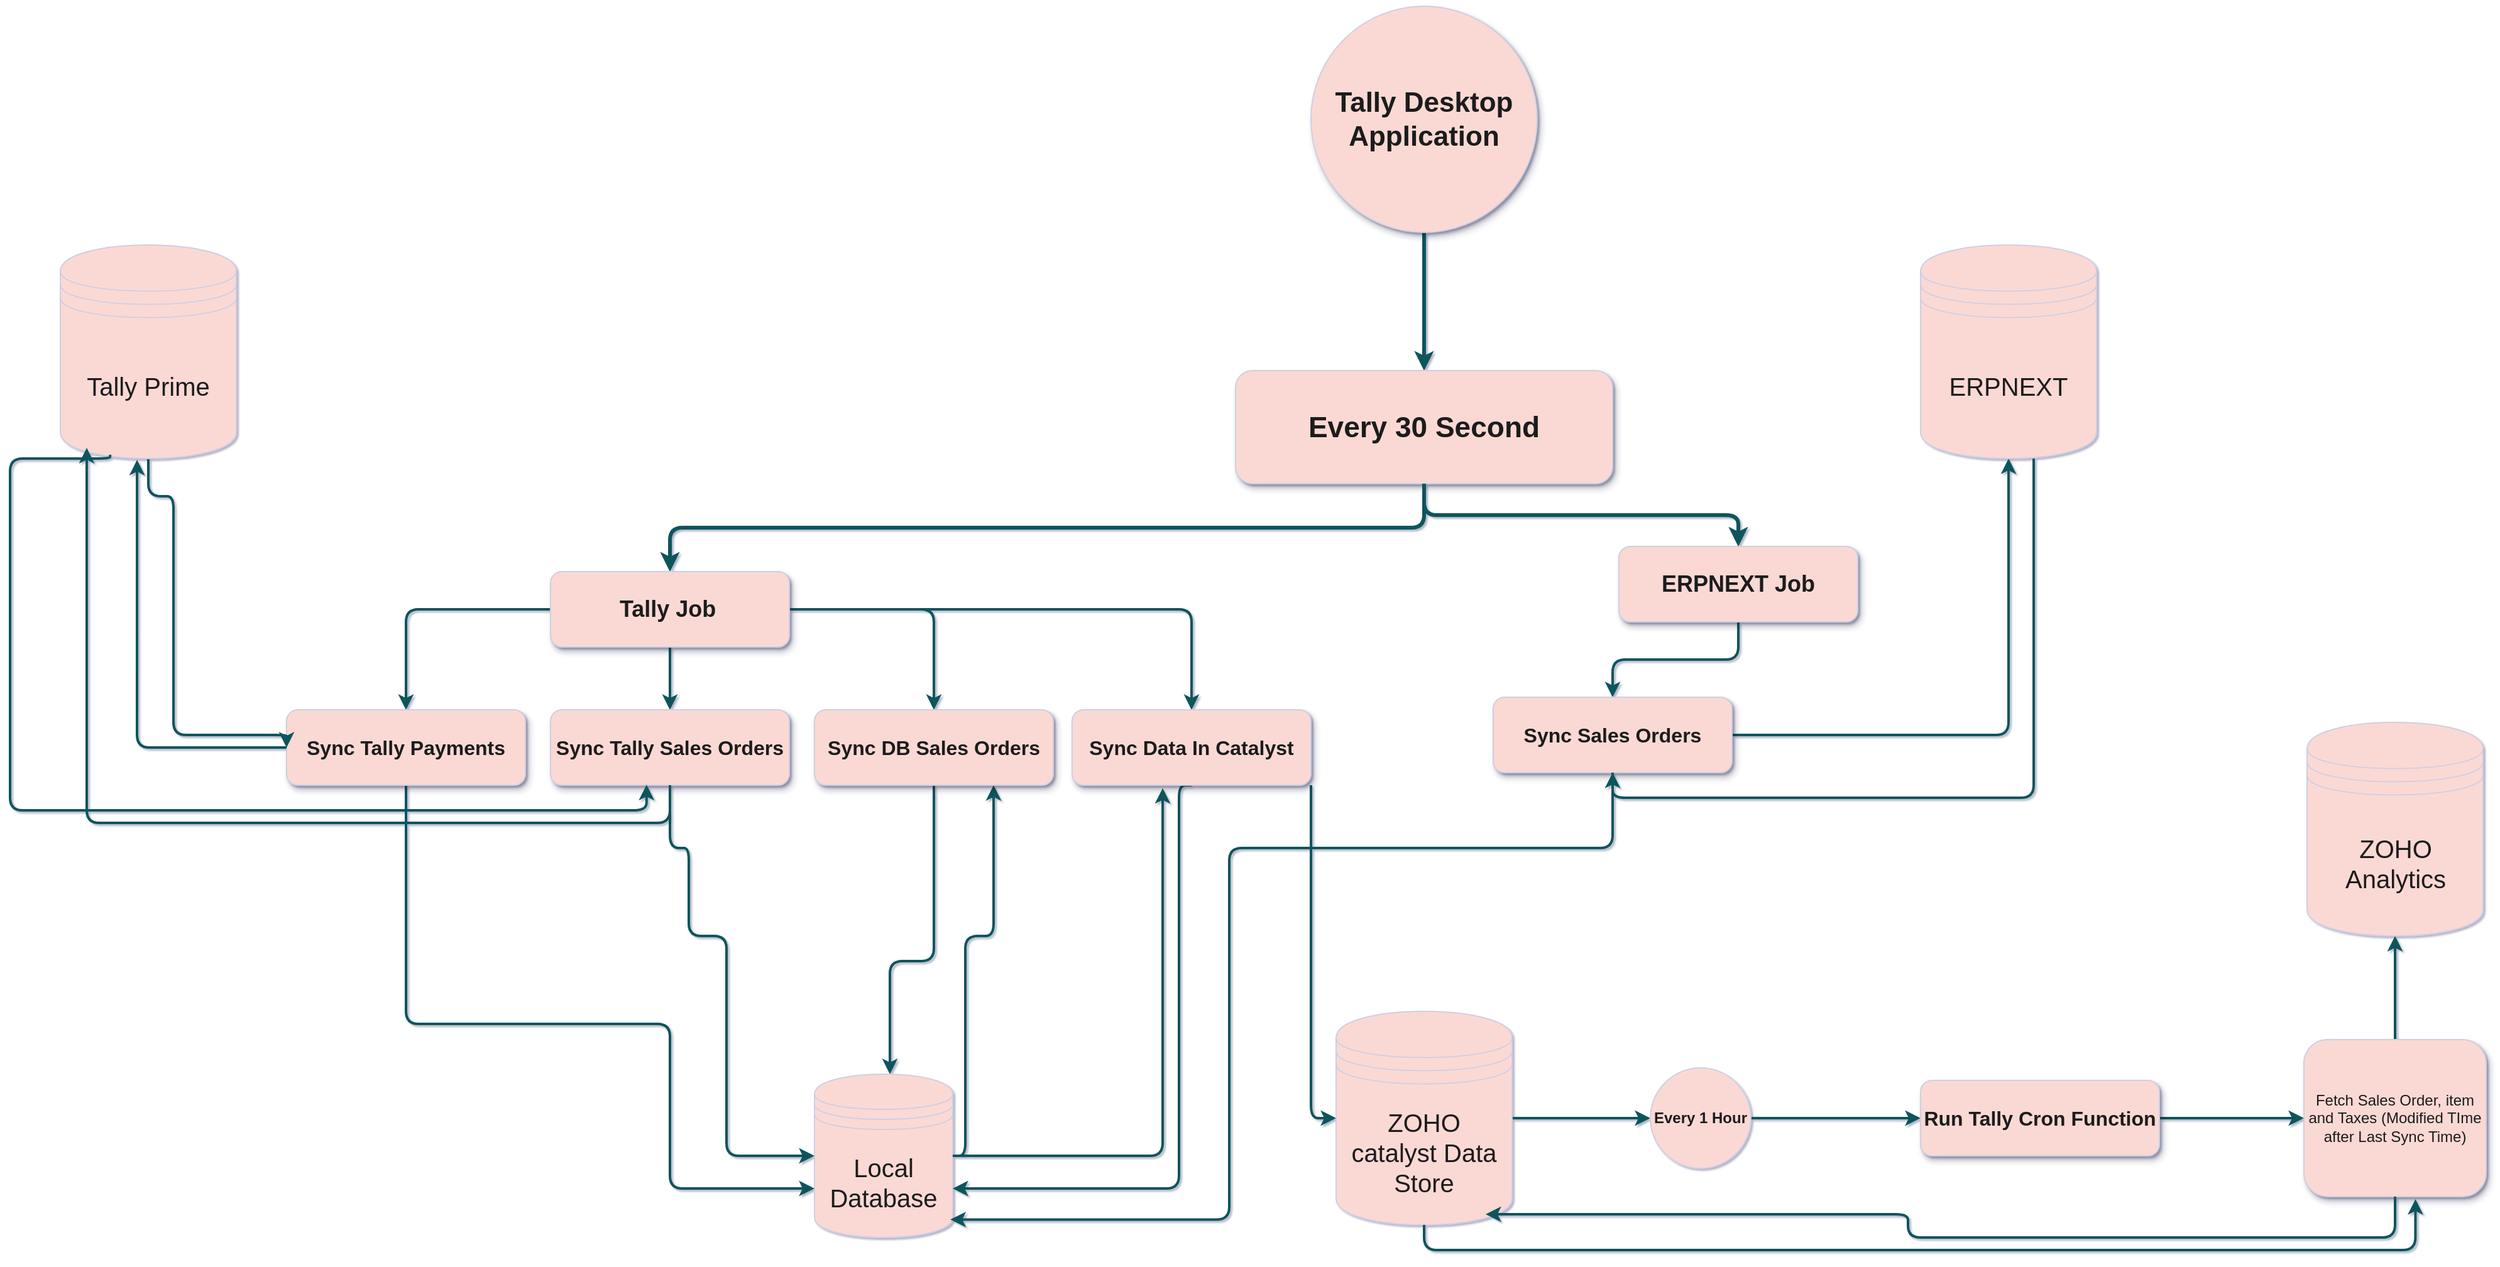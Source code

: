 <mxfile version="23.0.2" type="github">
  <diagram name="Page-1" id="nJylnroNrzdKfBT1kNII">
    <mxGraphModel dx="2154" dy="800" grid="0" gridSize="10" guides="1" tooltips="1" connect="1" arrows="1" fold="1" page="0" pageScale="1" pageWidth="850" pageHeight="1100" background="none" math="0" shadow="1">
      <root>
        <mxCell id="0" />
        <mxCell id="1" parent="0" />
        <mxCell id="NydhHh0NSFJVFC-VD1bs-7" value="" style="edgeStyle=orthogonalEdgeStyle;rounded=1;orthogonalLoop=1;jettySize=auto;html=1;curved=0;strokeWidth=3;strokeColor=#09555B;labelBackgroundColor=none;fontColor=default;" edge="1" parent="1" source="NydhHh0NSFJVFC-VD1bs-1" target="NydhHh0NSFJVFC-VD1bs-6">
          <mxGeometry relative="1" as="geometry" />
        </mxCell>
        <mxCell id="NydhHh0NSFJVFC-VD1bs-1" value="&lt;b&gt;&lt;font style=&quot;font-size: 22px;&quot;&gt;Tally Desktop Application&lt;/font&gt;&lt;/b&gt;" style="ellipse;whiteSpace=wrap;html=1;aspect=fixed;fillColor=#FAD9D5;fontColor=#1A1A1A;strokeColor=#D0CEE2;shadow=1;rounded=1;labelBackgroundColor=none;" vertex="1" parent="1">
          <mxGeometry x="335" y="100" width="180" height="180" as="geometry" />
        </mxCell>
        <mxCell id="NydhHh0NSFJVFC-VD1bs-8" style="edgeStyle=orthogonalEdgeStyle;rounded=1;orthogonalLoop=1;jettySize=auto;html=1;curved=0;strokeWidth=3;strokeColor=#09555B;entryX=0.5;entryY=0;entryDx=0;entryDy=0;exitX=0.5;exitY=1;exitDx=0;exitDy=0;labelBackgroundColor=none;fontColor=default;" edge="1" parent="1" source="NydhHh0NSFJVFC-VD1bs-6" target="NydhHh0NSFJVFC-VD1bs-9">
          <mxGeometry relative="1" as="geometry">
            <mxPoint x="-310" y="560" as="targetPoint" />
            <mxPoint x="55" y="500" as="sourcePoint" />
          </mxGeometry>
        </mxCell>
        <mxCell id="NydhHh0NSFJVFC-VD1bs-6" value="&lt;font style=&quot;font-size: 23px;&quot;&gt;&lt;b&gt;Every 30 Second&lt;/b&gt;&lt;/font&gt;" style="rounded=1;whiteSpace=wrap;html=1;fillColor=#FAD9D5;strokeColor=#D0CEE2;fontColor=#1A1A1A;shadow=1;labelBackgroundColor=none;" vertex="1" parent="1">
          <mxGeometry x="275" y="390" width="300" height="90" as="geometry" />
        </mxCell>
        <mxCell id="NydhHh0NSFJVFC-VD1bs-15" style="edgeStyle=orthogonalEdgeStyle;rounded=1;orthogonalLoop=1;jettySize=auto;html=1;entryX=0.5;entryY=0;entryDx=0;entryDy=0;curved=0;strokeColor=#09555B;strokeWidth=2;labelBackgroundColor=none;fontColor=default;" edge="1" parent="1" source="NydhHh0NSFJVFC-VD1bs-9" target="NydhHh0NSFJVFC-VD1bs-14">
          <mxGeometry relative="1" as="geometry" />
        </mxCell>
        <mxCell id="NydhHh0NSFJVFC-VD1bs-18" style="edgeStyle=orthogonalEdgeStyle;rounded=1;orthogonalLoop=1;jettySize=auto;html=1;entryX=0.5;entryY=0;entryDx=0;entryDy=0;strokeColor=#09555B;strokeWidth=2;labelBackgroundColor=none;fontColor=default;" edge="1" parent="1" source="NydhHh0NSFJVFC-VD1bs-9" target="NydhHh0NSFJVFC-VD1bs-16">
          <mxGeometry relative="1" as="geometry" />
        </mxCell>
        <mxCell id="NydhHh0NSFJVFC-VD1bs-21" style="edgeStyle=orthogonalEdgeStyle;rounded=1;orthogonalLoop=1;jettySize=auto;html=1;entryX=0.5;entryY=0;entryDx=0;entryDy=0;strokeColor=#09555B;strokeWidth=2;labelBackgroundColor=none;fontColor=default;" edge="1" parent="1" source="NydhHh0NSFJVFC-VD1bs-9" target="NydhHh0NSFJVFC-VD1bs-19">
          <mxGeometry relative="1" as="geometry" />
        </mxCell>
        <mxCell id="NydhHh0NSFJVFC-VD1bs-27" style="edgeStyle=orthogonalEdgeStyle;rounded=1;orthogonalLoop=1;jettySize=auto;html=1;entryX=0.5;entryY=0;entryDx=0;entryDy=0;curved=0;strokeColor=#09555B;strokeWidth=2;labelBackgroundColor=none;fontColor=default;" edge="1" parent="1" source="NydhHh0NSFJVFC-VD1bs-9" target="NydhHh0NSFJVFC-VD1bs-26">
          <mxGeometry relative="1" as="geometry" />
        </mxCell>
        <mxCell id="NydhHh0NSFJVFC-VD1bs-9" value="&lt;font size=&quot;1&quot; style=&quot;&quot;&gt;&lt;b style=&quot;font-size: 18px;&quot;&gt;Tally Job&lt;span style=&quot;white-space: pre;&quot;&gt;&#x9;&lt;/span&gt;&lt;/b&gt;&lt;/font&gt;" style="rounded=1;whiteSpace=wrap;html=1;fillColor=#FAD9D5;strokeColor=#D0CEE2;fontColor=#1A1A1A;shadow=1;labelBackgroundColor=none;" vertex="1" parent="1">
          <mxGeometry x="-270" y="550" width="190" height="60" as="geometry" />
        </mxCell>
        <mxCell id="NydhHh0NSFJVFC-VD1bs-10" style="edgeStyle=orthogonalEdgeStyle;rounded=1;orthogonalLoop=1;jettySize=auto;html=1;curved=0;strokeWidth=3;strokeColor=#09555B;exitX=0.5;exitY=1;exitDx=0;exitDy=0;labelBackgroundColor=none;fontColor=default;" edge="1" parent="1" source="NydhHh0NSFJVFC-VD1bs-6" target="NydhHh0NSFJVFC-VD1bs-11">
          <mxGeometry relative="1" as="geometry">
            <mxPoint x="220" y="540" as="targetPoint" />
            <mxPoint x="415" y="460" as="sourcePoint" />
          </mxGeometry>
        </mxCell>
        <mxCell id="NydhHh0NSFJVFC-VD1bs-33" style="edgeStyle=orthogonalEdgeStyle;rounded=1;orthogonalLoop=1;jettySize=auto;html=1;entryX=0.5;entryY=0;entryDx=0;entryDy=0;curved=0;strokeWidth=2;strokeColor=#09555B;labelBackgroundColor=none;fontColor=default;" edge="1" parent="1" source="NydhHh0NSFJVFC-VD1bs-11" target="NydhHh0NSFJVFC-VD1bs-32">
          <mxGeometry relative="1" as="geometry" />
        </mxCell>
        <mxCell id="NydhHh0NSFJVFC-VD1bs-11" value="&lt;font size=&quot;1&quot; style=&quot;&quot;&gt;&lt;b style=&quot;font-size: 18px;&quot;&gt;ERPNEXT Job&lt;/b&gt;&lt;/font&gt;" style="rounded=1;whiteSpace=wrap;html=1;fillColor=#FAD9D5;strokeColor=#D0CEE2;fontColor=#1A1A1A;shadow=1;labelBackgroundColor=none;" vertex="1" parent="1">
          <mxGeometry x="580" y="530" width="190" height="60" as="geometry" />
        </mxCell>
        <mxCell id="NydhHh0NSFJVFC-VD1bs-25" style="edgeStyle=orthogonalEdgeStyle;rounded=1;orthogonalLoop=1;jettySize=auto;html=1;entryX=0.75;entryY=1;entryDx=0;entryDy=0;strokeColor=#09555B;strokeWidth=2;curved=0;labelBackgroundColor=none;fontColor=default;" edge="1" parent="1" source="NydhHh0NSFJVFC-VD1bs-13" target="NydhHh0NSFJVFC-VD1bs-19">
          <mxGeometry relative="1" as="geometry">
            <Array as="points">
              <mxPoint x="60" y="1015" />
              <mxPoint x="60" y="840" />
              <mxPoint x="83" y="840" />
            </Array>
          </mxGeometry>
        </mxCell>
        <mxCell id="NydhHh0NSFJVFC-VD1bs-13" value="&lt;font style=&quot;font-size: 20px;&quot;&gt;Local Database&lt;/font&gt;" style="shape=datastore;whiteSpace=wrap;html=1;fillColor=#FAD9D5;fontColor=#1A1A1A;strokeColor=#D0CEE2;rounded=1;labelBackgroundColor=none;" vertex="1" parent="1">
          <mxGeometry x="-60" y="950" width="110" height="130" as="geometry" />
        </mxCell>
        <mxCell id="NydhHh0NSFJVFC-VD1bs-47" style="edgeStyle=orthogonalEdgeStyle;rounded=1;orthogonalLoop=1;jettySize=auto;html=1;entryX=0;entryY=0.7;entryDx=0;entryDy=0;curved=0;strokeColor=#09555B;strokeWidth=2;labelBackgroundColor=none;fontColor=default;" edge="1" parent="1" source="NydhHh0NSFJVFC-VD1bs-14" target="NydhHh0NSFJVFC-VD1bs-13">
          <mxGeometry relative="1" as="geometry">
            <Array as="points">
              <mxPoint x="-385" y="910" />
              <mxPoint x="-175" y="910" />
              <mxPoint x="-175" y="1041" />
            </Array>
          </mxGeometry>
        </mxCell>
        <mxCell id="NydhHh0NSFJVFC-VD1bs-14" value="&lt;b style=&quot;&quot;&gt;&lt;font style=&quot;font-size: 16px;&quot;&gt;Sync Tally Payments&lt;/font&gt;&lt;/b&gt;" style="rounded=1;whiteSpace=wrap;html=1;fillColor=#FAD9D5;strokeColor=#D0CEE2;fontColor=#1A1A1A;shadow=1;labelBackgroundColor=none;" vertex="1" parent="1">
          <mxGeometry x="-480" y="660" width="190" height="60" as="geometry" />
        </mxCell>
        <mxCell id="NydhHh0NSFJVFC-VD1bs-48" style="edgeStyle=orthogonalEdgeStyle;rounded=1;orthogonalLoop=1;jettySize=auto;html=1;entryX=0;entryY=0.5;entryDx=0;entryDy=0;curved=0;strokeColor=#09555B;strokeWidth=2;labelBackgroundColor=none;fontColor=default;" edge="1" parent="1" source="NydhHh0NSFJVFC-VD1bs-16" target="NydhHh0NSFJVFC-VD1bs-13">
          <mxGeometry relative="1" as="geometry">
            <Array as="points">
              <mxPoint x="-175" y="770" />
              <mxPoint x="-160" y="770" />
              <mxPoint x="-160" y="840" />
              <mxPoint x="-130" y="840" />
              <mxPoint x="-130" y="1015" />
            </Array>
          </mxGeometry>
        </mxCell>
        <mxCell id="NydhHh0NSFJVFC-VD1bs-16" value="&lt;b style=&quot;&quot;&gt;&lt;font style=&quot;font-size: 16px;&quot;&gt;Sync Tally Sales Orders&lt;/font&gt;&lt;/b&gt;" style="rounded=1;whiteSpace=wrap;html=1;fillColor=#FAD9D5;strokeColor=#D0CEE2;fontColor=#1A1A1A;shadow=1;labelBackgroundColor=none;" vertex="1" parent="1">
          <mxGeometry x="-270" y="660" width="190" height="60" as="geometry" />
        </mxCell>
        <mxCell id="NydhHh0NSFJVFC-VD1bs-24" style="edgeStyle=orthogonalEdgeStyle;rounded=1;orthogonalLoop=1;jettySize=auto;html=1;curved=0;strokeWidth=2;strokeColor=#09555B;labelBackgroundColor=none;fontColor=default;" edge="1" parent="1" source="NydhHh0NSFJVFC-VD1bs-19" target="NydhHh0NSFJVFC-VD1bs-13">
          <mxGeometry relative="1" as="geometry">
            <Array as="points">
              <mxPoint x="35" y="860" />
              <mxPoint y="860" />
            </Array>
          </mxGeometry>
        </mxCell>
        <mxCell id="NydhHh0NSFJVFC-VD1bs-19" value="&lt;b style=&quot;&quot;&gt;&lt;font style=&quot;font-size: 16px;&quot;&gt;Sync DB Sales Orders&lt;/font&gt;&lt;/b&gt;" style="rounded=1;whiteSpace=wrap;html=1;fillColor=#FAD9D5;strokeColor=#D0CEE2;fontColor=#1A1A1A;shadow=1;labelBackgroundColor=none;" vertex="1" parent="1">
          <mxGeometry x="-60" y="660" width="190" height="60" as="geometry" />
        </mxCell>
        <mxCell id="NydhHh0NSFJVFC-VD1bs-29" style="edgeStyle=orthogonalEdgeStyle;rounded=1;orthogonalLoop=1;jettySize=auto;html=1;entryX=1;entryY=0.7;entryDx=0;entryDy=0;exitX=0.5;exitY=1;exitDx=0;exitDy=0;strokeColor=#09555B;strokeWidth=2;labelBackgroundColor=none;fontColor=default;" edge="1" parent="1" source="NydhHh0NSFJVFC-VD1bs-26" target="NydhHh0NSFJVFC-VD1bs-13">
          <mxGeometry relative="1" as="geometry">
            <mxPoint x="190" y="760" as="sourcePoint" />
            <Array as="points">
              <mxPoint x="230" y="720" />
              <mxPoint x="230" y="1041" />
            </Array>
          </mxGeometry>
        </mxCell>
        <mxCell id="NydhHh0NSFJVFC-VD1bs-31" style="edgeStyle=orthogonalEdgeStyle;rounded=1;orthogonalLoop=1;jettySize=auto;html=1;entryX=0;entryY=0.5;entryDx=0;entryDy=0;curved=0;strokeColor=#09555B;strokeWidth=2;labelBackgroundColor=none;fontColor=default;" edge="1" parent="1" source="NydhHh0NSFJVFC-VD1bs-26" target="NydhHh0NSFJVFC-VD1bs-28">
          <mxGeometry relative="1" as="geometry">
            <Array as="points">
              <mxPoint x="335" y="985" />
            </Array>
          </mxGeometry>
        </mxCell>
        <mxCell id="NydhHh0NSFJVFC-VD1bs-26" value="&lt;b style=&quot;&quot;&gt;&lt;font style=&quot;font-size: 16px;&quot;&gt;Sync Data In Catalyst&lt;/font&gt;&lt;/b&gt;" style="rounded=1;whiteSpace=wrap;html=1;fillColor=#FAD9D5;strokeColor=#D0CEE2;fontColor=#1A1A1A;shadow=1;labelBackgroundColor=none;" vertex="1" parent="1">
          <mxGeometry x="145" y="660" width="190" height="60" as="geometry" />
        </mxCell>
        <mxCell id="NydhHh0NSFJVFC-VD1bs-51" value="" style="edgeStyle=orthogonalEdgeStyle;rounded=1;orthogonalLoop=1;jettySize=auto;html=1;strokeColor=#09555B;strokeWidth=2;labelBackgroundColor=none;fontColor=default;" edge="1" parent="1" source="NydhHh0NSFJVFC-VD1bs-28" target="NydhHh0NSFJVFC-VD1bs-50">
          <mxGeometry relative="1" as="geometry" />
        </mxCell>
        <mxCell id="NydhHh0NSFJVFC-VD1bs-28" value="&lt;font style=&quot;font-size: 20px;&quot;&gt;ZOHO&lt;br&gt;catalyst Data Store&lt;br&gt;&lt;/font&gt;" style="shape=datastore;whiteSpace=wrap;html=1;fillColor=#FAD9D5;fontColor=#1A1A1A;strokeColor=#D0CEE2;rounded=1;labelBackgroundColor=none;" vertex="1" parent="1">
          <mxGeometry x="355" y="900" width="140" height="170" as="geometry" />
        </mxCell>
        <mxCell id="NydhHh0NSFJVFC-VD1bs-30" style="edgeStyle=orthogonalEdgeStyle;rounded=1;orthogonalLoop=1;jettySize=auto;html=1;entryX=0.379;entryY=1.039;entryDx=0;entryDy=0;entryPerimeter=0;curved=0;strokeColor=#09555B;strokeWidth=2;labelBackgroundColor=none;fontColor=default;" edge="1" parent="1" source="NydhHh0NSFJVFC-VD1bs-13" target="NydhHh0NSFJVFC-VD1bs-26">
          <mxGeometry relative="1" as="geometry" />
        </mxCell>
        <mxCell id="NydhHh0NSFJVFC-VD1bs-37" style="edgeStyle=orthogonalEdgeStyle;rounded=1;orthogonalLoop=1;jettySize=auto;html=1;entryX=0.5;entryY=1;entryDx=0;entryDy=0;curved=0;strokeWidth=2;strokeColor=#09555B;labelBackgroundColor=none;fontColor=default;" edge="1" parent="1" source="NydhHh0NSFJVFC-VD1bs-32" target="NydhHh0NSFJVFC-VD1bs-36">
          <mxGeometry relative="1" as="geometry" />
        </mxCell>
        <mxCell id="NydhHh0NSFJVFC-VD1bs-32" value="&lt;b style=&quot;&quot;&gt;&lt;font style=&quot;font-size: 16px;&quot;&gt;Sync Sales Orders&lt;/font&gt;&lt;/b&gt;" style="rounded=1;whiteSpace=wrap;html=1;fillColor=#FAD9D5;strokeColor=#D0CEE2;fontColor=#1A1A1A;shadow=1;labelBackgroundColor=none;" vertex="1" parent="1">
          <mxGeometry x="480" y="650" width="190" height="60" as="geometry" />
        </mxCell>
        <mxCell id="NydhHh0NSFJVFC-VD1bs-34" style="edgeStyle=orthogonalEdgeStyle;rounded=1;orthogonalLoop=1;jettySize=auto;html=1;entryX=0.983;entryY=0.89;entryDx=0;entryDy=0;entryPerimeter=0;strokeWidth=2;strokeColor=#09555B;curved=0;labelBackgroundColor=none;fontColor=default;" edge="1" parent="1" source="NydhHh0NSFJVFC-VD1bs-32" target="NydhHh0NSFJVFC-VD1bs-13">
          <mxGeometry relative="1" as="geometry">
            <Array as="points">
              <mxPoint x="575" y="770" />
              <mxPoint x="270" y="770" />
              <mxPoint x="270" y="1066" />
            </Array>
          </mxGeometry>
        </mxCell>
        <mxCell id="NydhHh0NSFJVFC-VD1bs-38" style="edgeStyle=orthogonalEdgeStyle;rounded=1;orthogonalLoop=1;jettySize=auto;html=1;entryX=0.5;entryY=1;entryDx=0;entryDy=0;curved=0;strokeColor=#09555B;strokeWidth=2;labelBackgroundColor=none;fontColor=default;" edge="1" parent="1" source="NydhHh0NSFJVFC-VD1bs-36" target="NydhHh0NSFJVFC-VD1bs-32">
          <mxGeometry relative="1" as="geometry">
            <Array as="points">
              <mxPoint x="910" y="730" />
              <mxPoint x="575" y="730" />
            </Array>
          </mxGeometry>
        </mxCell>
        <mxCell id="NydhHh0NSFJVFC-VD1bs-36" value="&lt;font style=&quot;font-size: 20px;&quot;&gt;ERPNEXT&lt;br&gt;&lt;/font&gt;" style="shape=datastore;whiteSpace=wrap;html=1;fillColor=#FAD9D5;fontColor=#1A1A1A;strokeColor=#D0CEE2;rounded=1;labelBackgroundColor=none;" vertex="1" parent="1">
          <mxGeometry x="820" y="290" width="140" height="170" as="geometry" />
        </mxCell>
        <mxCell id="NydhHh0NSFJVFC-VD1bs-44" style="edgeStyle=orthogonalEdgeStyle;rounded=1;orthogonalLoop=1;jettySize=auto;html=1;entryX=0;entryY=0.5;entryDx=0;entryDy=0;curved=0;strokeColor=#09555B;strokeWidth=2;labelBackgroundColor=none;fontColor=default;" edge="1" parent="1" source="NydhHh0NSFJVFC-VD1bs-39" target="NydhHh0NSFJVFC-VD1bs-14">
          <mxGeometry relative="1" as="geometry">
            <Array as="points">
              <mxPoint x="-590" y="490" />
              <mxPoint x="-570" y="490" />
              <mxPoint x="-570" y="680" />
              <mxPoint x="-480" y="680" />
            </Array>
          </mxGeometry>
        </mxCell>
        <mxCell id="NydhHh0NSFJVFC-VD1bs-39" value="&lt;font style=&quot;font-size: 20px;&quot;&gt;Tally Prime&lt;br&gt;&lt;/font&gt;" style="shape=datastore;whiteSpace=wrap;html=1;fillColor=#FAD9D5;fontColor=#1A1A1A;strokeColor=#D0CEE2;rounded=1;labelBackgroundColor=none;" vertex="1" parent="1">
          <mxGeometry x="-660" y="290" width="140" height="170" as="geometry" />
        </mxCell>
        <mxCell id="NydhHh0NSFJVFC-VD1bs-42" style="edgeStyle=orthogonalEdgeStyle;rounded=1;orthogonalLoop=1;jettySize=auto;html=1;entryX=0.436;entryY=1.006;entryDx=0;entryDy=0;entryPerimeter=0;curved=0;strokeColor=#09555B;strokeWidth=2;labelBackgroundColor=none;fontColor=default;" edge="1" parent="1" source="NydhHh0NSFJVFC-VD1bs-14" target="NydhHh0NSFJVFC-VD1bs-39">
          <mxGeometry relative="1" as="geometry" />
        </mxCell>
        <mxCell id="NydhHh0NSFJVFC-VD1bs-45" style="edgeStyle=orthogonalEdgeStyle;rounded=1;orthogonalLoop=1;jettySize=auto;html=1;entryX=0.15;entryY=0.95;entryDx=0;entryDy=0;entryPerimeter=0;curved=0;strokeColor=#09555B;strokeWidth=2;labelBackgroundColor=none;fontColor=default;" edge="1" parent="1" source="NydhHh0NSFJVFC-VD1bs-16" target="NydhHh0NSFJVFC-VD1bs-39">
          <mxGeometry relative="1" as="geometry">
            <Array as="points">
              <mxPoint x="-175" y="750" />
              <mxPoint x="-639" y="750" />
            </Array>
          </mxGeometry>
        </mxCell>
        <mxCell id="NydhHh0NSFJVFC-VD1bs-46" style="edgeStyle=orthogonalEdgeStyle;rounded=1;orthogonalLoop=1;jettySize=auto;html=1;entryX=0.402;entryY=0.994;entryDx=0;entryDy=0;entryPerimeter=0;exitX=0.283;exitY=0.982;exitDx=0;exitDy=0;exitPerimeter=0;strokeColor=#09555B;strokeWidth=2;labelBackgroundColor=none;fontColor=default;" edge="1" parent="1" source="NydhHh0NSFJVFC-VD1bs-39" target="NydhHh0NSFJVFC-VD1bs-16">
          <mxGeometry relative="1" as="geometry">
            <Array as="points">
              <mxPoint x="-620" y="460" />
              <mxPoint x="-700" y="460" />
              <mxPoint x="-700" y="740" />
              <mxPoint x="-194" y="740" />
            </Array>
          </mxGeometry>
        </mxCell>
        <mxCell id="NydhHh0NSFJVFC-VD1bs-53" style="edgeStyle=orthogonalEdgeStyle;rounded=1;orthogonalLoop=1;jettySize=auto;html=1;entryX=0;entryY=0.5;entryDx=0;entryDy=0;strokeWidth=2;curved=0;strokeColor=#09555B;labelBackgroundColor=none;fontColor=default;" edge="1" parent="1" source="NydhHh0NSFJVFC-VD1bs-50" target="NydhHh0NSFJVFC-VD1bs-52">
          <mxGeometry relative="1" as="geometry" />
        </mxCell>
        <mxCell id="NydhHh0NSFJVFC-VD1bs-50" value="&lt;b&gt;Every 1 Hour&lt;/b&gt;" style="ellipse;whiteSpace=wrap;html=1;fillColor=#FAD9D5;strokeColor=#D0CEE2;fontColor=#1A1A1A;rounded=1;labelBackgroundColor=none;" vertex="1" parent="1">
          <mxGeometry x="605" y="945" width="80" height="80" as="geometry" />
        </mxCell>
        <mxCell id="NydhHh0NSFJVFC-VD1bs-55" value="" style="edgeStyle=orthogonalEdgeStyle;rounded=1;orthogonalLoop=1;jettySize=auto;html=1;strokeColor=#09555B;strokeWidth=2;labelBackgroundColor=none;fontColor=default;" edge="1" parent="1" source="NydhHh0NSFJVFC-VD1bs-52" target="NydhHh0NSFJVFC-VD1bs-54">
          <mxGeometry relative="1" as="geometry" />
        </mxCell>
        <mxCell id="NydhHh0NSFJVFC-VD1bs-52" value="&lt;b style=&quot;&quot;&gt;&lt;font style=&quot;font-size: 16px;&quot;&gt;Run Tally Cron Function&lt;/font&gt;&lt;/b&gt;" style="rounded=1;whiteSpace=wrap;html=1;fillColor=#FAD9D5;strokeColor=#D0CEE2;fontColor=#1A1A1A;shadow=1;labelBackgroundColor=none;" vertex="1" parent="1">
          <mxGeometry x="820" y="955" width="190" height="60" as="geometry" />
        </mxCell>
        <mxCell id="NydhHh0NSFJVFC-VD1bs-59" style="edgeStyle=orthogonalEdgeStyle;rounded=1;orthogonalLoop=1;jettySize=auto;html=1;strokeColor=#09555B;strokeWidth=2;labelBackgroundColor=none;fontColor=default;" edge="1" parent="1" source="NydhHh0NSFJVFC-VD1bs-54" target="NydhHh0NSFJVFC-VD1bs-58">
          <mxGeometry relative="1" as="geometry" />
        </mxCell>
        <mxCell id="NydhHh0NSFJVFC-VD1bs-54" value="Fetch Sales Order, item and Taxes (Modified TIme after Last Sync Time)" style="whiteSpace=wrap;html=1;fillColor=#FAD9D5;strokeColor=#D0CEE2;fontColor=#1A1A1A;rounded=1;shadow=1;direction=west;labelBackgroundColor=none;" vertex="1" parent="1">
          <mxGeometry x="1125" y="922.5" width="145" height="125" as="geometry" />
        </mxCell>
        <mxCell id="NydhHh0NSFJVFC-VD1bs-56" style="edgeStyle=orthogonalEdgeStyle;rounded=1;orthogonalLoop=1;jettySize=auto;html=1;entryX=0.85;entryY=0.95;entryDx=0;entryDy=0;entryPerimeter=0;curved=0;strokeColor=#09555B;strokeWidth=2;labelBackgroundColor=none;fontColor=default;" edge="1" parent="1" source="NydhHh0NSFJVFC-VD1bs-54" target="NydhHh0NSFJVFC-VD1bs-28">
          <mxGeometry relative="1" as="geometry">
            <Array as="points">
              <mxPoint x="1198" y="1080" />
              <mxPoint x="810" y="1080" />
              <mxPoint x="810" y="1061" />
            </Array>
          </mxGeometry>
        </mxCell>
        <mxCell id="NydhHh0NSFJVFC-VD1bs-57" style="edgeStyle=orthogonalEdgeStyle;rounded=1;orthogonalLoop=1;jettySize=auto;html=1;entryX=0.388;entryY=-0.016;entryDx=0;entryDy=0;entryPerimeter=0;curved=0;strokeWidth=2;strokeColor=#09555B;labelBackgroundColor=none;fontColor=default;" edge="1" parent="1" source="NydhHh0NSFJVFC-VD1bs-28" target="NydhHh0NSFJVFC-VD1bs-54">
          <mxGeometry relative="1" as="geometry">
            <Array as="points">
              <mxPoint x="425" y="1090" />
              <mxPoint x="1214" y="1090" />
            </Array>
          </mxGeometry>
        </mxCell>
        <mxCell id="NydhHh0NSFJVFC-VD1bs-58" value="&lt;font style=&quot;font-size: 20px;&quot;&gt;ZOHO&lt;br&gt;Analytics&lt;br&gt;&lt;/font&gt;" style="shape=datastore;whiteSpace=wrap;html=1;fillColor=#FAD9D5;fontColor=#1A1A1A;strokeColor=#D0CEE2;rounded=1;labelBackgroundColor=none;" vertex="1" parent="1">
          <mxGeometry x="1127.5" y="670" width="140" height="170" as="geometry" />
        </mxCell>
      </root>
    </mxGraphModel>
  </diagram>
</mxfile>
